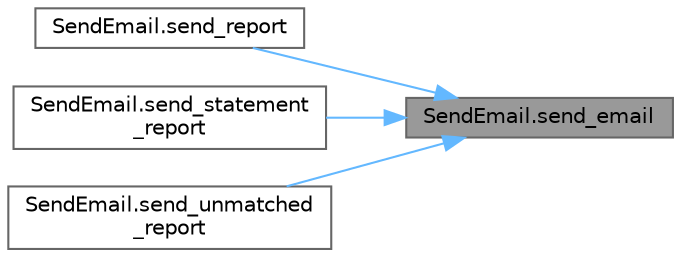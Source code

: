 digraph "SendEmail.send_email"
{
 // LATEX_PDF_SIZE
  bgcolor="transparent";
  edge [fontname=Helvetica,fontsize=10,labelfontname=Helvetica,labelfontsize=10];
  node [fontname=Helvetica,fontsize=10,shape=box,height=0.2,width=0.4];
  rankdir="RL";
  Node1 [id="Node000001",label="SendEmail.send_email",height=0.2,width=0.4,color="gray40", fillcolor="grey60", style="filled", fontcolor="black",tooltip=" "];
  Node1 -> Node2 [id="edge1_Node000001_Node000002",dir="back",color="steelblue1",style="solid",tooltip=" "];
  Node2 [id="Node000002",label="SendEmail.send_report",height=0.2,width=0.4,color="grey40", fillcolor="white", style="filled",URL="$namespace_send_email.html#a433b9e5c1276f6956f1492b3bdbda261",tooltip=" "];
  Node1 -> Node3 [id="edge2_Node000001_Node000003",dir="back",color="steelblue1",style="solid",tooltip=" "];
  Node3 [id="Node000003",label="SendEmail.send_statement\l_report",height=0.2,width=0.4,color="grey40", fillcolor="white", style="filled",URL="$namespace_send_email.html#a09bbdce572ff103ad02fe4122b0c92a6",tooltip=" "];
  Node1 -> Node4 [id="edge3_Node000001_Node000004",dir="back",color="steelblue1",style="solid",tooltip=" "];
  Node4 [id="Node000004",label="SendEmail.send_unmatched\l_report",height=0.2,width=0.4,color="grey40", fillcolor="white", style="filled",URL="$namespace_send_email.html#a7acef212da36e9b8f837ac915652e664",tooltip=" "];
}
